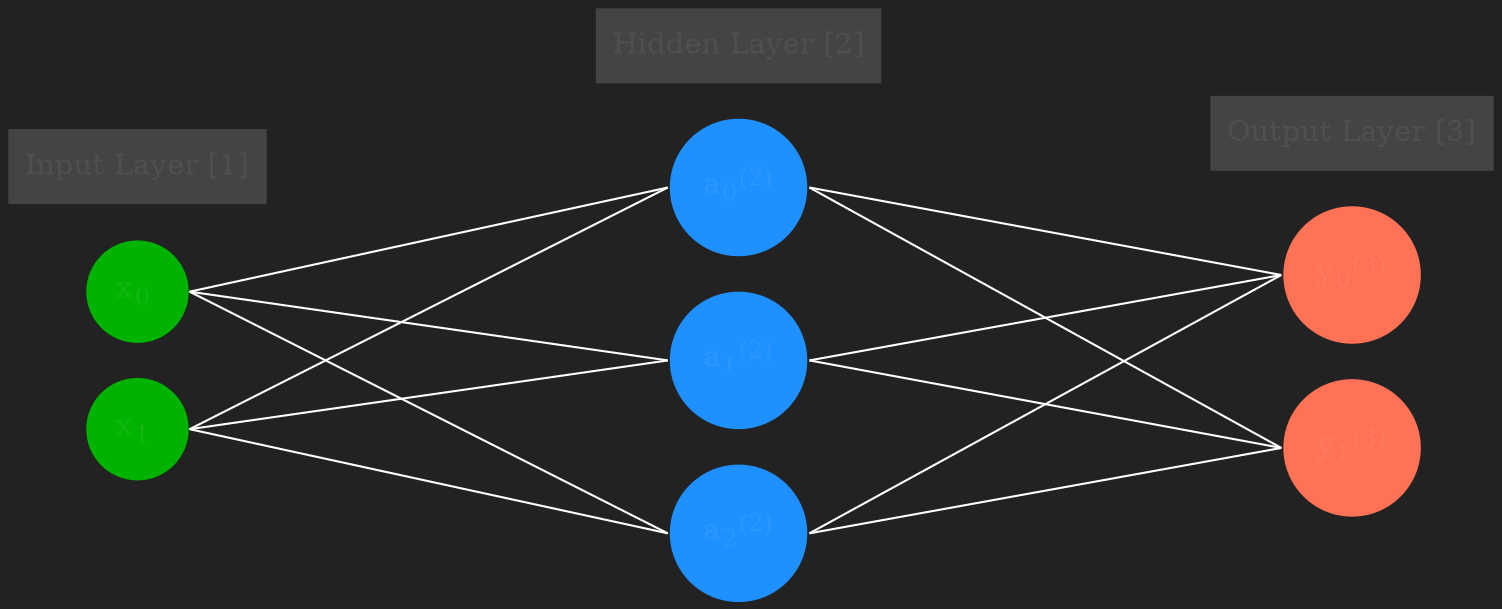 digraph NNGraph {
        bgcolor="#222222"
        node [style=filled, fillcolor="#444444", fontcolor="#FFFFFFF", color = "#FFFFFF", shape="circle"]
        edge [fontcolor="#FFFFFFF", color = "#FFFFFF"]
        graph [fontcolor="#FFFFFFF", color = "#FFFFFF"]

        rankdir = LR;
        splines=false;
        edge[style=invis, dir=none];
        ranksep= 2.2;
        {
            node [shape=circle, color="#ffcc00", style=filled, fillcolor="#ffcc00"];
        }
        
        
        {
            node [shape=circle, color="#00b300", style=filled, fillcolor="#00b300"];
            // 1
            x0 [label=<x<sub>0 </sub>>];
x1 [label=<x<sub>1 </sub>>];

        }
        
    {
        node [shape=circle, color=dodgerblue, style=filled, fillcolor=dodgerblue];
        //2
a02 [label=<a<sub>0</sub><sup>(2)</sup>>];
a12 [label=<a<sub>1</sub><sup>(2)</sup>>];
a22 [label=<a<sub>2</sub><sup>(2)</sup>>];

    }
    
    {
        node [shape=circle, color=coral1, style=filled, fillcolor=coral1];

        //3
y0 [label=<y<sub>0</sub><sup>(3)</sup>>];
y1 [label=<y<sub>1</sub><sup>(3)</sup>>];

    }
    {
rank=same;
x0->x1;
}
{
rank=same;
a02->a12->a22;
}
{
rank=same;
y0->y1;
}

    l0 [shape=plaintext, label="Input Layer [1]"];
    l0->x0;
    {rank=same; l0;x0};
    l1 [shape=plaintext, label="Hidden Layer [2]"];
l1->a02
{rank=same; l1;a02}

    l2 [shape=plaintext, label="Output Layer [3]"];
l2->y0
{rank=same; l2;y0};

    
    edge[style=solid, tailport=e, headport=w];
    edge[labelangle=0, labelfloat = false, labeldistance = 8];
    {x0; x1}->{a02;a12;a22};
{a02;a12;a22}->{y0; y1}
    }